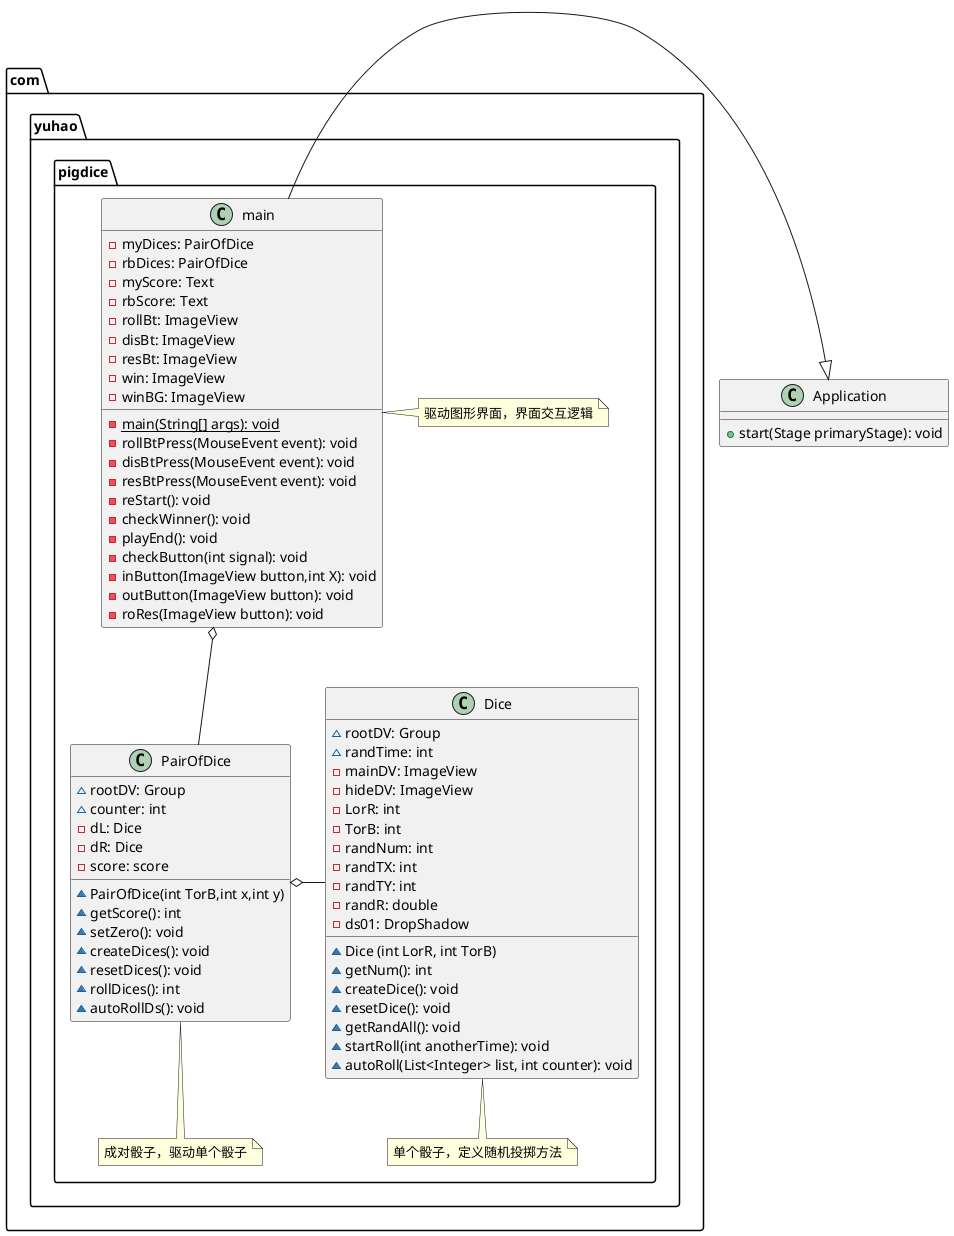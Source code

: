 @startuml


class Application {
    +start(Stage primaryStage): void
}
package "com.yuhao.pigdice" #white{
class main {
    -myDices: PairOfDice
    -rbDices: PairOfDice
    -myScore: Text
    -rbScore: Text
    -rollBt: ImageView
    -disBt: ImageView
    -resBt: ImageView
    -win: ImageView
    -winBG: ImageView

    -{static}main(String[] args): void
    -rollBtPress(MouseEvent event): void
    -disBtPress(MouseEvent event): void
    -resBtPress(MouseEvent event): void
    -reStart(): void
    -checkWinner(): void
    -playEnd(): void
    -checkButton(int signal): void
    -inButton(ImageView button,int X): void
    -outButton(ImageView button): void
    -roRes(ImageView button): void
}
note right:驱动图形界面，界面交互逻辑

class PairOfDice {
    ~rootDV: Group
    ~counter: int
    -dL: Dice
    -dR: Dice
    -score: score
    ~PairOfDice(int TorB,int x,int y)
    ~getScore(): int
    ~setZero(): void
    ~createDices(): void
    ~resetDices(): void
    ~rollDices(): int
    ~autoRollDs(): void
}
note bottom:成对骰子，驱动单个骰子
class Dice {
    ~rootDV: Group
    ~randTime: int
    -mainDV: ImageView
    -hideDV: ImageView
    -LorR: int
    -TorB: int
    -randNum: int
    -randTX: int
    -randTY: int
    -randR: double
    -ds01: DropShadow
    ~Dice (int LorR, int TorB)
    ~getNum(): int
    ~createDice(): void
    ~resetDice(): void
    ~getRandAll(): void
    ~startRoll(int anotherTime): void
    ~autoRoll(List<Integer> list, int counter): void
}
note bottom:单个骰子，定义随机投掷方法
}

main -|> Application
main o-- PairOfDice
PairOfDice o- Dice

@enduml